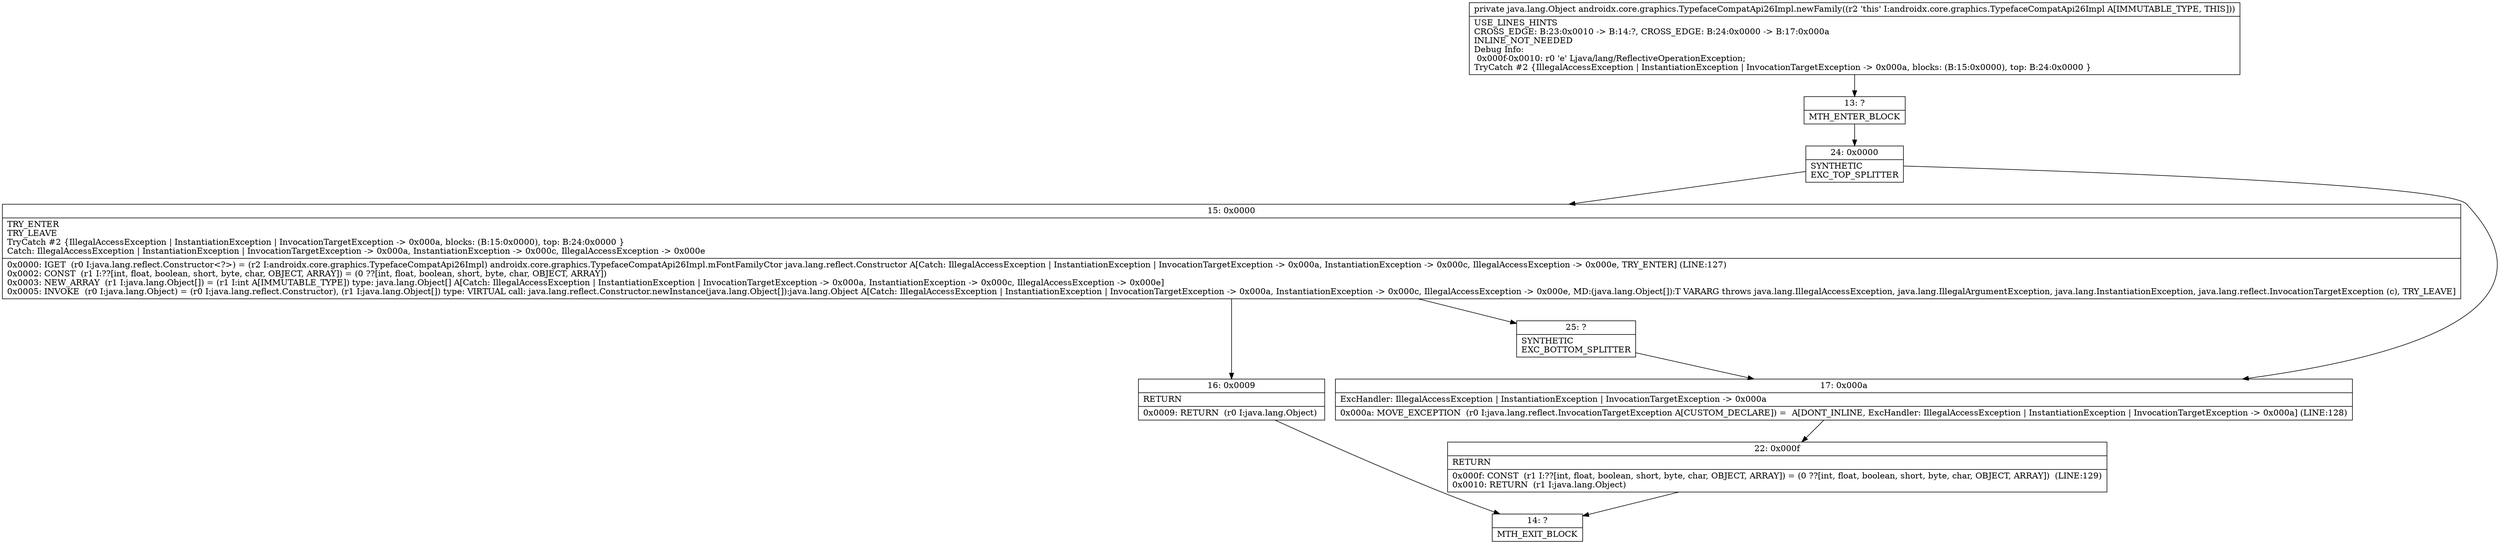 digraph "CFG forandroidx.core.graphics.TypefaceCompatApi26Impl.newFamily()Ljava\/lang\/Object;" {
Node_13 [shape=record,label="{13\:\ ?|MTH_ENTER_BLOCK\l}"];
Node_24 [shape=record,label="{24\:\ 0x0000|SYNTHETIC\lEXC_TOP_SPLITTER\l}"];
Node_15 [shape=record,label="{15\:\ 0x0000|TRY_ENTER\lTRY_LEAVE\lTryCatch #2 \{IllegalAccessException \| InstantiationException \| InvocationTargetException \-\> 0x000a, blocks: (B:15:0x0000), top: B:24:0x0000 \}\lCatch: IllegalAccessException \| InstantiationException \| InvocationTargetException \-\> 0x000a, InstantiationException \-\> 0x000c, IllegalAccessException \-\> 0x000e\l|0x0000: IGET  (r0 I:java.lang.reflect.Constructor\<?\>) = (r2 I:androidx.core.graphics.TypefaceCompatApi26Impl) androidx.core.graphics.TypefaceCompatApi26Impl.mFontFamilyCtor java.lang.reflect.Constructor A[Catch: IllegalAccessException \| InstantiationException \| InvocationTargetException \-\> 0x000a, InstantiationException \-\> 0x000c, IllegalAccessException \-\> 0x000e, TRY_ENTER] (LINE:127)\l0x0002: CONST  (r1 I:??[int, float, boolean, short, byte, char, OBJECT, ARRAY]) = (0 ??[int, float, boolean, short, byte, char, OBJECT, ARRAY]) \l0x0003: NEW_ARRAY  (r1 I:java.lang.Object[]) = (r1 I:int A[IMMUTABLE_TYPE]) type: java.lang.Object[] A[Catch: IllegalAccessException \| InstantiationException \| InvocationTargetException \-\> 0x000a, InstantiationException \-\> 0x000c, IllegalAccessException \-\> 0x000e]\l0x0005: INVOKE  (r0 I:java.lang.Object) = (r0 I:java.lang.reflect.Constructor), (r1 I:java.lang.Object[]) type: VIRTUAL call: java.lang.reflect.Constructor.newInstance(java.lang.Object[]):java.lang.Object A[Catch: IllegalAccessException \| InstantiationException \| InvocationTargetException \-\> 0x000a, InstantiationException \-\> 0x000c, IllegalAccessException \-\> 0x000e, MD:(java.lang.Object[]):T VARARG throws java.lang.IllegalAccessException, java.lang.IllegalArgumentException, java.lang.InstantiationException, java.lang.reflect.InvocationTargetException (c), TRY_LEAVE]\l}"];
Node_16 [shape=record,label="{16\:\ 0x0009|RETURN\l|0x0009: RETURN  (r0 I:java.lang.Object) \l}"];
Node_14 [shape=record,label="{14\:\ ?|MTH_EXIT_BLOCK\l}"];
Node_25 [shape=record,label="{25\:\ ?|SYNTHETIC\lEXC_BOTTOM_SPLITTER\l}"];
Node_17 [shape=record,label="{17\:\ 0x000a|ExcHandler: IllegalAccessException \| InstantiationException \| InvocationTargetException \-\> 0x000a\l|0x000a: MOVE_EXCEPTION  (r0 I:java.lang.reflect.InvocationTargetException A[CUSTOM_DECLARE]) =  A[DONT_INLINE, ExcHandler: IllegalAccessException \| InstantiationException \| InvocationTargetException \-\> 0x000a] (LINE:128)\l}"];
Node_22 [shape=record,label="{22\:\ 0x000f|RETURN\l|0x000f: CONST  (r1 I:??[int, float, boolean, short, byte, char, OBJECT, ARRAY]) = (0 ??[int, float, boolean, short, byte, char, OBJECT, ARRAY])  (LINE:129)\l0x0010: RETURN  (r1 I:java.lang.Object) \l}"];
MethodNode[shape=record,label="{private java.lang.Object androidx.core.graphics.TypefaceCompatApi26Impl.newFamily((r2 'this' I:androidx.core.graphics.TypefaceCompatApi26Impl A[IMMUTABLE_TYPE, THIS]))  | USE_LINES_HINTS\lCROSS_EDGE: B:23:0x0010 \-\> B:14:?, CROSS_EDGE: B:24:0x0000 \-\> B:17:0x000a\lINLINE_NOT_NEEDED\lDebug Info:\l  0x000f\-0x0010: r0 'e' Ljava\/lang\/ReflectiveOperationException;\lTryCatch #2 \{IllegalAccessException \| InstantiationException \| InvocationTargetException \-\> 0x000a, blocks: (B:15:0x0000), top: B:24:0x0000 \}\l}"];
MethodNode -> Node_13;Node_13 -> Node_24;
Node_24 -> Node_15;
Node_24 -> Node_17;
Node_15 -> Node_16;
Node_15 -> Node_25;
Node_16 -> Node_14;
Node_25 -> Node_17;
Node_17 -> Node_22;
Node_22 -> Node_14;
}

